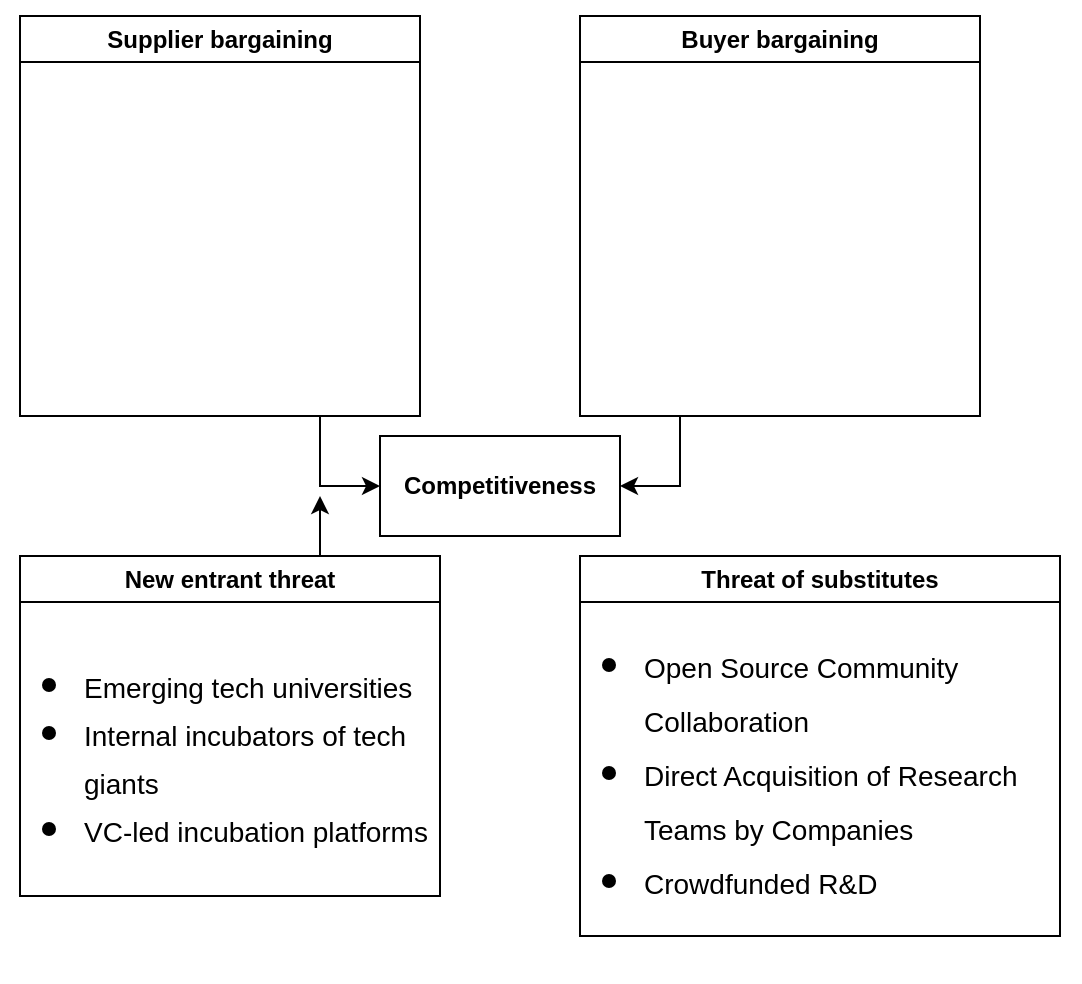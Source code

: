<mxfile version="26.2.12">
  <diagram name="Page-1" id="O9Hl_2FRSMyZNs6ewNzj">
    <mxGraphModel dx="876" dy="575" grid="1" gridSize="10" guides="1" tooltips="1" connect="1" arrows="1" fold="1" page="1" pageScale="1" pageWidth="850" pageHeight="1100" math="0" shadow="0">
      <root>
        <mxCell id="0" />
        <mxCell id="1" parent="0" />
        <mxCell id="RsQZ0dQxCWgLAMhDrxQS-1" value="&lt;p&gt;&lt;b&gt;Competitiveness&lt;/b&gt;&lt;/p&gt;" style="rounded=0;whiteSpace=wrap;html=1;" vertex="1" parent="1">
          <mxGeometry x="300" y="290" width="120" height="50" as="geometry" />
        </mxCell>
        <mxCell id="RsQZ0dQxCWgLAMhDrxQS-7" style="edgeStyle=orthogonalEdgeStyle;rounded=0;orthogonalLoop=1;jettySize=auto;html=1;exitX=0.75;exitY=1;exitDx=0;exitDy=0;entryX=0;entryY=0.5;entryDx=0;entryDy=0;" edge="1" parent="1" source="RsQZ0dQxCWgLAMhDrxQS-2" target="RsQZ0dQxCWgLAMhDrxQS-1">
          <mxGeometry relative="1" as="geometry" />
        </mxCell>
        <mxCell id="RsQZ0dQxCWgLAMhDrxQS-2" value="&lt;p&gt;Supplier bargaining&lt;/p&gt;" style="swimlane;whiteSpace=wrap;html=1;" vertex="1" parent="1">
          <mxGeometry x="120" y="80" width="200" height="200" as="geometry" />
        </mxCell>
        <mxCell id="RsQZ0dQxCWgLAMhDrxQS-8" style="edgeStyle=orthogonalEdgeStyle;rounded=0;orthogonalLoop=1;jettySize=auto;html=1;exitX=0.75;exitY=0;exitDx=0;exitDy=0;" edge="1" parent="1" source="RsQZ0dQxCWgLAMhDrxQS-3">
          <mxGeometry relative="1" as="geometry">
            <mxPoint x="270" y="320" as="targetPoint" />
          </mxGeometry>
        </mxCell>
        <mxCell id="RsQZ0dQxCWgLAMhDrxQS-3" value="&lt;p&gt;New entrant threat&lt;/p&gt;" style="swimlane;whiteSpace=wrap;html=1;" vertex="1" parent="1">
          <mxGeometry x="120" y="350" width="210" height="170" as="geometry" />
        </mxCell>
        <mxCell id="RsQZ0dQxCWgLAMhDrxQS-16" value="&lt;div style=&quot;line-height: 60%;&quot;&gt;&lt;h1 style=&quot;margin-top: 0px; line-height: 60%;&quot;&gt;&lt;ul style=&quot;line-height: 100%;&quot;&gt;&lt;li&gt;&lt;font style=&quot;font-weight: normal; font-size: 14px; line-height: 100%;&quot;&gt;Emerging tech universities&lt;/font&gt;&lt;/li&gt;&lt;li&gt;&lt;font style=&quot;font-weight: normal; font-size: 14px; line-height: 100%;&quot;&gt;Internal incubators of tech giants&lt;/font&gt;&lt;/li&gt;&lt;li&gt;&lt;font style=&quot;font-weight: normal; font-size: 14px; line-height: 100%;&quot;&gt;VC-led incubation platforms&amp;nbsp;&lt;/font&gt;&lt;/li&gt;&lt;/ul&gt;&lt;/h1&gt;&lt;/div&gt;" style="text;html=1;whiteSpace=wrap;overflow=hidden;rounded=0;align=left;" vertex="1" parent="RsQZ0dQxCWgLAMhDrxQS-3">
          <mxGeometry x="-10" y="20" width="220" height="180" as="geometry" />
        </mxCell>
        <mxCell id="RsQZ0dQxCWgLAMhDrxQS-4" value="&lt;p&gt;Threat of substitutes&lt;/p&gt;" style="swimlane;whiteSpace=wrap;html=1;" vertex="1" parent="1">
          <mxGeometry x="400" y="350" width="240" height="190" as="geometry" />
        </mxCell>
        <mxCell id="RsQZ0dQxCWgLAMhDrxQS-22" value="&lt;div style=&quot;line-height: 60%;&quot;&gt;&lt;h1 style=&quot;margin-top: 0px; line-height: 60%;&quot;&gt;&lt;ul style=&quot;line-height: 100%;&quot;&gt;&lt;li&gt;&lt;span style=&quot;font-size: 14px; font-weight: 400;&quot;&gt;Open Source Community Collaboration&amp;nbsp;&lt;/span&gt;&lt;/li&gt;&lt;li&gt;&lt;span style=&quot;font-size: 14px; font-weight: 400;&quot;&gt;Direct Acquisition of Research Teams by Companies&amp;nbsp;&lt;/span&gt;&lt;/li&gt;&lt;li&gt;&lt;span style=&quot;font-size: 14px; font-weight: 400;&quot;&gt;Crowdfunded R&amp;amp;D&lt;/span&gt;&lt;/li&gt;&lt;/ul&gt;&lt;/h1&gt;&lt;/div&gt;" style="text;html=1;whiteSpace=wrap;overflow=hidden;rounded=0;align=left;" vertex="1" parent="RsQZ0dQxCWgLAMhDrxQS-4">
          <mxGeometry x="-10" y="10" width="260" height="200" as="geometry" />
        </mxCell>
        <mxCell id="RsQZ0dQxCWgLAMhDrxQS-9" style="edgeStyle=orthogonalEdgeStyle;rounded=0;orthogonalLoop=1;jettySize=auto;html=1;exitX=0.25;exitY=1;exitDx=0;exitDy=0;entryX=1;entryY=0.5;entryDx=0;entryDy=0;" edge="1" parent="1" source="RsQZ0dQxCWgLAMhDrxQS-5" target="RsQZ0dQxCWgLAMhDrxQS-1">
          <mxGeometry relative="1" as="geometry" />
        </mxCell>
        <mxCell id="RsQZ0dQxCWgLAMhDrxQS-5" value="&lt;p&gt;Buyer bargaining&lt;/p&gt;" style="swimlane;whiteSpace=wrap;html=1;" vertex="1" parent="1">
          <mxGeometry x="400" y="80" width="200" height="200" as="geometry" />
        </mxCell>
      </root>
    </mxGraphModel>
  </diagram>
</mxfile>
